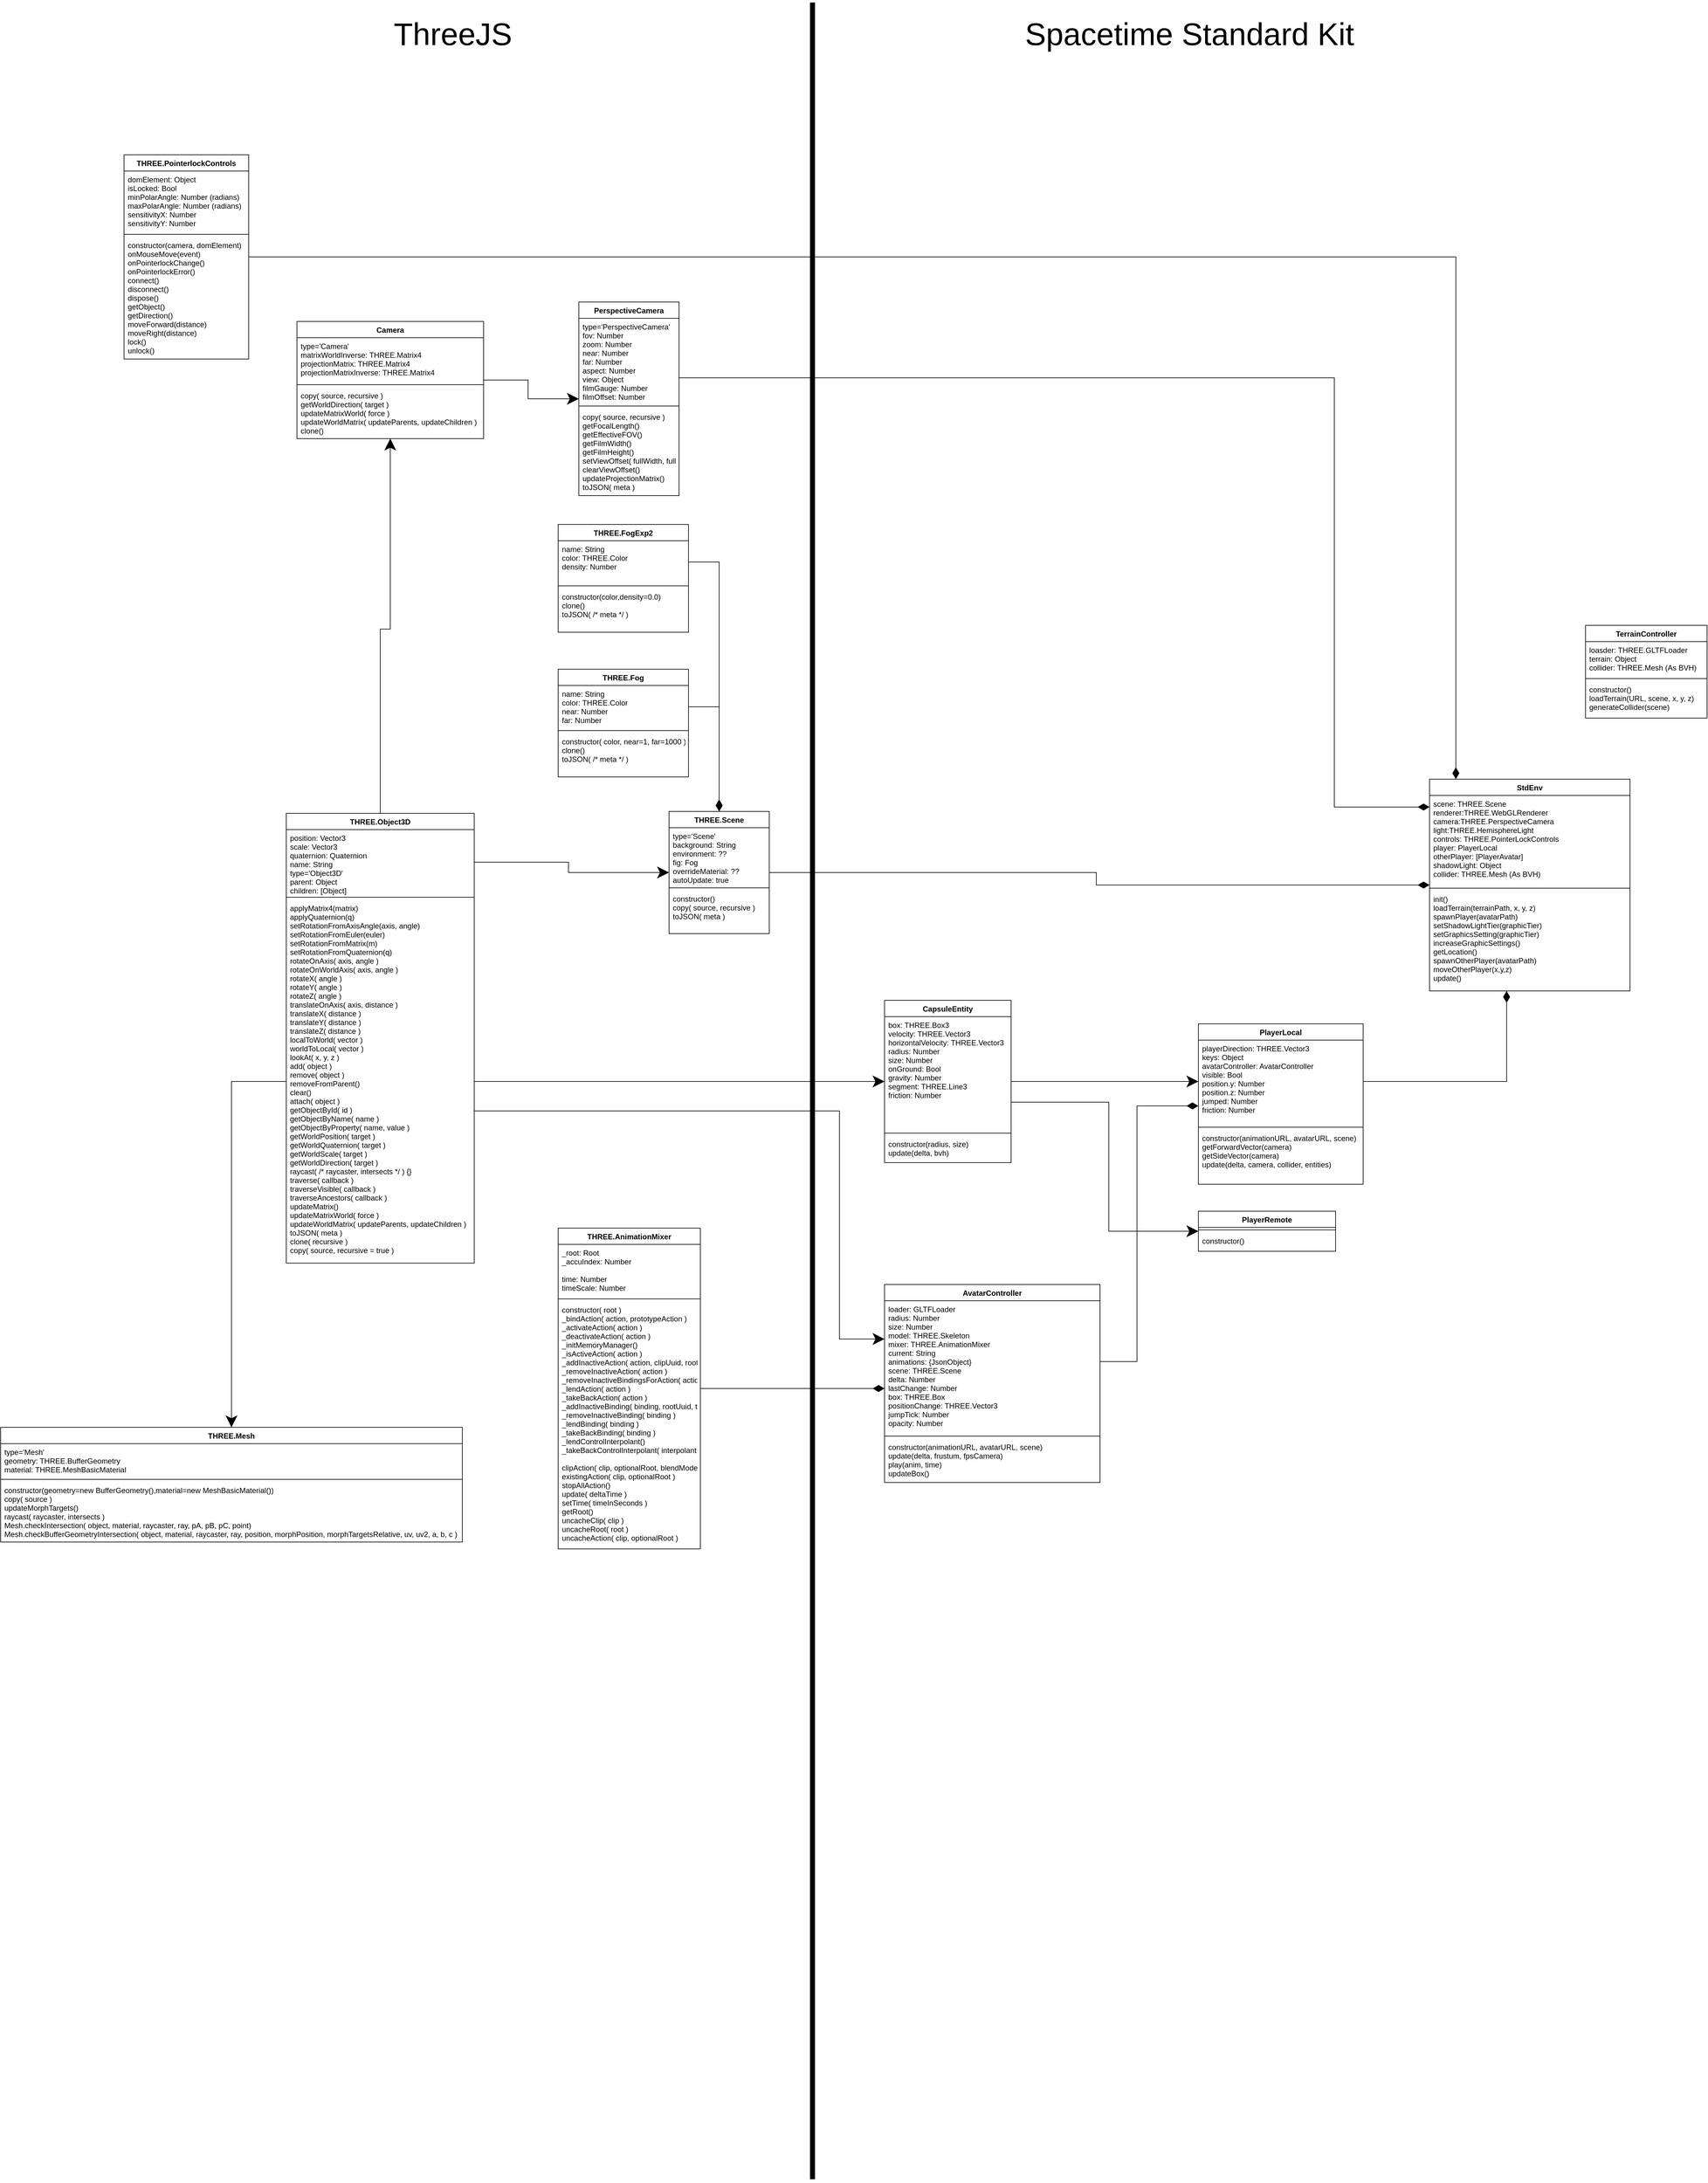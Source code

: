 <mxfile>
    <diagram id="bAAXgGwKLryCuVSAvFsi" name="Page-1">
        <mxGraphModel dx="2146" dy="2390" grid="0" gridSize="10" guides="1" tooltips="1" connect="1" arrows="1" fold="1" page="0" pageScale="1" pageWidth="850" pageHeight="1100" math="0" shadow="0">
            <root>
                <mxCell id="0"/>
                <mxCell id="1" parent="0"/>
                <mxCell id="7TFr1C6rGWP-Rq-zpPYZ-134" style="edgeStyle=orthogonalEdgeStyle;rounded=0;orthogonalLoop=1;jettySize=auto;html=1;endArrow=classic;endFill=1;endSize=16;strokeWidth=1;" parent="1" source="7TFr1C6rGWP-Rq-zpPYZ-3" target="7TFr1C6rGWP-Rq-zpPYZ-121" edge="1">
                    <mxGeometry relative="1" as="geometry"/>
                </mxCell>
                <mxCell id="7TFr1C6rGWP-Rq-zpPYZ-3" value="THREE.Object3D" style="swimlane;fontStyle=1;align=center;verticalAlign=top;childLayout=stackLayout;horizontal=1;startSize=26;horizontalStack=0;resizeParent=1;resizeParentMax=0;resizeLast=0;collapsible=1;marginBottom=0;" parent="1" vertex="1">
                    <mxGeometry x="10" y="10" width="300" height="718" as="geometry"/>
                </mxCell>
                <mxCell id="7TFr1C6rGWP-Rq-zpPYZ-4" value="position: Vector3&#10;scale: Vector3&#10;quaternion: Quaternion&#10;name: String&#10;type='Object3D'&#10;parent: Object&#10;children: [Object]" style="text;strokeColor=none;fillColor=none;align=left;verticalAlign=top;spacingLeft=4;spacingRight=4;overflow=hidden;rotatable=0;points=[[0,0.5],[1,0.5]];portConstraint=eastwest;" parent="7TFr1C6rGWP-Rq-zpPYZ-3" vertex="1">
                    <mxGeometry y="26" width="300" height="104" as="geometry"/>
                </mxCell>
                <mxCell id="7TFr1C6rGWP-Rq-zpPYZ-5" value="" style="line;strokeWidth=1;fillColor=none;align=left;verticalAlign=middle;spacingTop=-1;spacingLeft=3;spacingRight=3;rotatable=0;labelPosition=right;points=[];portConstraint=eastwest;" parent="7TFr1C6rGWP-Rq-zpPYZ-3" vertex="1">
                    <mxGeometry y="130" width="300" height="8" as="geometry"/>
                </mxCell>
                <mxCell id="7TFr1C6rGWP-Rq-zpPYZ-6" value="applyMatrix4(matrix)&#10;applyQuaternion(q)&#10;setRotationFromAxisAngle(axis, angle)&#10;setRotationFromEuler(euler)&#10;setRotationFromMatrix(m)&#10;setRotationFromQuaternion(q)&#10;rotateOnAxis( axis, angle )&#10;rotateOnWorldAxis( axis, angle )&#10;rotateX( angle )&#10;rotateY( angle )&#10;rotateZ( angle )&#10;translateOnAxis( axis, distance )&#10;translateX( distance )&#10;translateY( distance )&#10;translateZ( distance )&#10;localToWorld( vector )&#10;worldToLocal( vector )&#10;lookAt( x, y, z )&#10;add( object )&#10;remove( object )&#10;removeFromParent()&#10;clear()&#10;attach( object )&#10;getObjectById( id )&#10;getObjectByName( name )&#10;getObjectByProperty( name, value )&#10;getWorldPosition( target )&#10;getWorldQuaternion( target )&#10;getWorldScale( target )&#10;getWorldDirection( target )&#10;raycast( /* raycaster, intersects */ ) {}&#10;traverse( callback )&#10;traverseVisible( callback )&#10;traverseAncestors( callback )&#10;updateMatrix()&#10;updateMatrixWorld( force )&#10;updateWorldMatrix( updateParents, updateChildren )&#10;toJSON( meta )&#10;clone( recursive )&#10;copy( source, recursive = true )&#10;" style="text;strokeColor=none;fillColor=none;align=left;verticalAlign=top;spacingLeft=4;spacingRight=4;overflow=hidden;rotatable=0;points=[[0,0.5],[1,0.5]];portConstraint=eastwest;" parent="7TFr1C6rGWP-Rq-zpPYZ-3" vertex="1">
                    <mxGeometry y="138" width="300" height="580" as="geometry"/>
                </mxCell>
                <mxCell id="7TFr1C6rGWP-Rq-zpPYZ-13" style="edgeStyle=orthogonalEdgeStyle;rounded=0;orthogonalLoop=1;jettySize=auto;html=1;exitX=1;exitY=0.5;exitDx=0;exitDy=0;entryX=0;entryY=0.5;entryDx=0;entryDy=0;endSize=16;" parent="1" source="7TFr1C6rGWP-Rq-zpPYZ-4" target="7TFr1C6rGWP-Rq-zpPYZ-49" edge="1">
                    <mxGeometry relative="1" as="geometry">
                        <mxPoint x="500" y="89.0" as="targetPoint"/>
                    </mxGeometry>
                </mxCell>
                <mxCell id="7TFr1C6rGWP-Rq-zpPYZ-44" value="StdEnv" style="swimlane;fontStyle=1;align=center;verticalAlign=top;childLayout=stackLayout;horizontal=1;startSize=26;horizontalStack=0;resizeParent=1;resizeParentMax=0;resizeLast=0;collapsible=1;marginBottom=0;" parent="1" vertex="1">
                    <mxGeometry x="1835" y="-44.5" width="320" height="338" as="geometry"/>
                </mxCell>
                <mxCell id="7TFr1C6rGWP-Rq-zpPYZ-45" value="scene: THREE.Scene&#10;renderer:THREE.WebGLRenderer&#10;camera:THREE.PerspectiveCamera&#10;light:THREE.HemisphereLight&#10;controls: THREE.PointerLockControls&#10;player: PlayerLocal&#10;otherPlayer: [PlayerAvatar]&#10;shadowLight: Object&#10;collider: THREE.Mesh (As BVH)" style="text;strokeColor=none;fillColor=none;align=left;verticalAlign=top;spacingLeft=4;spacingRight=4;overflow=hidden;rotatable=0;points=[[0,0.5],[1,0.5]];portConstraint=eastwest;" parent="7TFr1C6rGWP-Rq-zpPYZ-44" vertex="1">
                    <mxGeometry y="26" width="320" height="144" as="geometry"/>
                </mxCell>
                <mxCell id="7TFr1C6rGWP-Rq-zpPYZ-46" value="" style="line;strokeWidth=1;fillColor=none;align=left;verticalAlign=middle;spacingTop=-1;spacingLeft=3;spacingRight=3;rotatable=0;labelPosition=right;points=[];portConstraint=eastwest;" parent="7TFr1C6rGWP-Rq-zpPYZ-44" vertex="1">
                    <mxGeometry y="170" width="320" height="8" as="geometry"/>
                </mxCell>
                <mxCell id="GosrUJCcwg7DmdABZyiW-18" value="init()&#10;loadTerrain(terrainPath, x, y, z)&#10;spawnPlayer(avatarPath)&#10;setShadowLightTier(graphicTier)&#10;setGraphicsSetting(graphicTier)&#10;increaseGraphicSettings()&#10;getLocation()&#10;spawnOtherPlayer(avatarPath)&#10;moveOtherPlayer(x,y,z)&#10;update()&#10;" style="text;strokeColor=none;fillColor=none;align=left;verticalAlign=top;spacingLeft=4;spacingRight=4;overflow=hidden;rotatable=0;points=[[0,0.5],[1,0.5]];portConstraint=eastwest;" parent="7TFr1C6rGWP-Rq-zpPYZ-44" vertex="1">
                    <mxGeometry y="178" width="320" height="160" as="geometry"/>
                </mxCell>
                <mxCell id="7TFr1C6rGWP-Rq-zpPYZ-48" value="" style="endArrow=none;html=1;rounded=0;strokeWidth=8;" parent="1" edge="1">
                    <mxGeometry width="50" height="50" relative="1" as="geometry">
                        <mxPoint x="850" y="2190" as="sourcePoint"/>
                        <mxPoint x="850" y="-1284" as="targetPoint"/>
                    </mxGeometry>
                </mxCell>
                <mxCell id="7TFr1C6rGWP-Rq-zpPYZ-71" style="edgeStyle=orthogonalEdgeStyle;rounded=0;orthogonalLoop=1;jettySize=auto;html=1;endArrow=diamondThin;endFill=1;endSize=16;strokeWidth=1;" parent="1" source="7TFr1C6rGWP-Rq-zpPYZ-49" target="7TFr1C6rGWP-Rq-zpPYZ-44" edge="1">
                    <mxGeometry relative="1" as="geometry"/>
                </mxCell>
                <mxCell id="7TFr1C6rGWP-Rq-zpPYZ-49" value="THREE.Scene" style="swimlane;fontStyle=1;align=center;verticalAlign=top;childLayout=stackLayout;horizontal=1;startSize=26;horizontalStack=0;resizeParent=1;resizeParentMax=0;resizeLast=0;collapsible=1;marginBottom=0;" parent="1" vertex="1">
                    <mxGeometry x="621" y="7" width="160" height="195" as="geometry">
                        <mxRectangle x="393" y="9.0" width="62" height="26" as="alternateBounds"/>
                    </mxGeometry>
                </mxCell>
                <mxCell id="7TFr1C6rGWP-Rq-zpPYZ-50" value="type='Scene'&#10;background: String&#10;environment: ??&#10;fig: Fog&#10;overrideMaterial: ??&#10;autoUpdate: true" style="text;strokeColor=none;fillColor=none;align=left;verticalAlign=top;spacingLeft=4;spacingRight=4;overflow=hidden;rotatable=0;points=[[0,0.5],[1,0.5]];portConstraint=eastwest;" parent="7TFr1C6rGWP-Rq-zpPYZ-49" vertex="1">
                    <mxGeometry y="26" width="160" height="92" as="geometry"/>
                </mxCell>
                <mxCell id="7TFr1C6rGWP-Rq-zpPYZ-51" value="" style="line;strokeWidth=1;fillColor=none;align=left;verticalAlign=middle;spacingTop=-1;spacingLeft=3;spacingRight=3;rotatable=0;labelPosition=right;points=[];portConstraint=eastwest;" parent="7TFr1C6rGWP-Rq-zpPYZ-49" vertex="1">
                    <mxGeometry y="118" width="160" height="8" as="geometry"/>
                </mxCell>
                <mxCell id="7TFr1C6rGWP-Rq-zpPYZ-52" value="constructor()&#10;copy( source, recursive )&#10;toJSON( meta )&#10;" style="text;strokeColor=none;fillColor=none;align=left;verticalAlign=top;spacingLeft=4;spacingRight=4;overflow=hidden;rotatable=0;points=[[0,0.5],[1,0.5]];portConstraint=eastwest;" parent="7TFr1C6rGWP-Rq-zpPYZ-49" vertex="1">
                    <mxGeometry y="126" width="160" height="69" as="geometry"/>
                </mxCell>
                <mxCell id="7TFr1C6rGWP-Rq-zpPYZ-54" value="THREE.Fog" style="swimlane;fontStyle=1;align=center;verticalAlign=top;childLayout=stackLayout;horizontal=1;startSize=26;horizontalStack=0;resizeParent=1;resizeParentMax=0;resizeLast=0;collapsible=1;marginBottom=0;" parent="1" vertex="1">
                    <mxGeometry x="444" y="-220" width="208" height="172" as="geometry"/>
                </mxCell>
                <mxCell id="7TFr1C6rGWP-Rq-zpPYZ-55" value="name: String&#10;color: THREE.Color&#10;near: Number&#10;far: Number" style="text;strokeColor=none;fillColor=none;align=left;verticalAlign=top;spacingLeft=4;spacingRight=4;overflow=hidden;rotatable=0;points=[[0,0.5],[1,0.5]];portConstraint=eastwest;" parent="7TFr1C6rGWP-Rq-zpPYZ-54" vertex="1">
                    <mxGeometry y="26" width="208" height="68" as="geometry"/>
                </mxCell>
                <mxCell id="7TFr1C6rGWP-Rq-zpPYZ-56" value="" style="line;strokeWidth=1;fillColor=none;align=left;verticalAlign=middle;spacingTop=-1;spacingLeft=3;spacingRight=3;rotatable=0;labelPosition=right;points=[];portConstraint=eastwest;" parent="7TFr1C6rGWP-Rq-zpPYZ-54" vertex="1">
                    <mxGeometry y="94" width="208" height="8" as="geometry"/>
                </mxCell>
                <mxCell id="7TFr1C6rGWP-Rq-zpPYZ-57" value="constructor( color, near=1, far=1000 )&#10;clone()&#10;toJSON( /* meta */ )" style="text;strokeColor=none;fillColor=none;align=left;verticalAlign=top;spacingLeft=4;spacingRight=4;overflow=hidden;rotatable=0;points=[[0,0.5],[1,0.5]];portConstraint=eastwest;" parent="7TFr1C6rGWP-Rq-zpPYZ-54" vertex="1">
                    <mxGeometry y="102" width="208" height="70" as="geometry"/>
                </mxCell>
                <mxCell id="7TFr1C6rGWP-Rq-zpPYZ-59" style="edgeStyle=orthogonalEdgeStyle;rounded=0;orthogonalLoop=1;jettySize=auto;html=1;exitX=1;exitY=0.5;exitDx=0;exitDy=0;entryX=0.5;entryY=0;entryDx=0;entryDy=0;strokeWidth=1;endArrow=diamondThin;endFill=1;endSize=16;" parent="1" source="7TFr1C6rGWP-Rq-zpPYZ-55" target="7TFr1C6rGWP-Rq-zpPYZ-49" edge="1">
                    <mxGeometry relative="1" as="geometry"/>
                </mxCell>
                <mxCell id="7TFr1C6rGWP-Rq-zpPYZ-60" value="THREE.FogExp2" style="swimlane;fontStyle=1;align=center;verticalAlign=top;childLayout=stackLayout;horizontal=1;startSize=26;horizontalStack=0;resizeParent=1;resizeParentMax=0;resizeLast=0;collapsible=1;marginBottom=0;" parent="1" vertex="1">
                    <mxGeometry x="444" y="-451" width="208" height="172" as="geometry"/>
                </mxCell>
                <mxCell id="7TFr1C6rGWP-Rq-zpPYZ-61" value="name: String&#10;color: THREE.Color&#10;density: Number" style="text;strokeColor=none;fillColor=none;align=left;verticalAlign=top;spacingLeft=4;spacingRight=4;overflow=hidden;rotatable=0;points=[[0,0.5],[1,0.5]];portConstraint=eastwest;" parent="7TFr1C6rGWP-Rq-zpPYZ-60" vertex="1">
                    <mxGeometry y="26" width="208" height="68" as="geometry"/>
                </mxCell>
                <mxCell id="7TFr1C6rGWP-Rq-zpPYZ-62" value="" style="line;strokeWidth=1;fillColor=none;align=left;verticalAlign=middle;spacingTop=-1;spacingLeft=3;spacingRight=3;rotatable=0;labelPosition=right;points=[];portConstraint=eastwest;" parent="7TFr1C6rGWP-Rq-zpPYZ-60" vertex="1">
                    <mxGeometry y="94" width="208" height="8" as="geometry"/>
                </mxCell>
                <mxCell id="7TFr1C6rGWP-Rq-zpPYZ-63" value="constructor(color,density=0.0)&#10;clone()&#10;toJSON( /* meta */ )" style="text;strokeColor=none;fillColor=none;align=left;verticalAlign=top;spacingLeft=4;spacingRight=4;overflow=hidden;rotatable=0;points=[[0,0.5],[1,0.5]];portConstraint=eastwest;" parent="7TFr1C6rGWP-Rq-zpPYZ-60" vertex="1">
                    <mxGeometry y="102" width="208" height="70" as="geometry"/>
                </mxCell>
                <mxCell id="7TFr1C6rGWP-Rq-zpPYZ-64" style="edgeStyle=orthogonalEdgeStyle;rounded=0;orthogonalLoop=1;jettySize=auto;html=1;exitX=1;exitY=0.5;exitDx=0;exitDy=0;entryX=0.5;entryY=0;entryDx=0;entryDy=0;endArrow=diamondThin;endFill=1;endSize=16;strokeWidth=1;" parent="1" source="7TFr1C6rGWP-Rq-zpPYZ-61" target="7TFr1C6rGWP-Rq-zpPYZ-49" edge="1">
                    <mxGeometry relative="1" as="geometry"/>
                </mxCell>
                <mxCell id="7TFr1C6rGWP-Rq-zpPYZ-65" value="THREE.Mesh" style="swimlane;fontStyle=1;align=center;verticalAlign=top;childLayout=stackLayout;horizontal=1;startSize=26;horizontalStack=0;resizeParent=1;resizeParentMax=0;resizeLast=0;collapsible=1;marginBottom=0;" parent="1" vertex="1">
                    <mxGeometry x="-446" y="990" width="737" height="183" as="geometry"/>
                </mxCell>
                <mxCell id="7TFr1C6rGWP-Rq-zpPYZ-66" value="type='Mesh'&#10;geometry: THREE.BufferGeometry&#10;material: THREE.MeshBasicMaterial" style="text;strokeColor=none;fillColor=none;align=left;verticalAlign=top;spacingLeft=4;spacingRight=4;overflow=hidden;rotatable=0;points=[[0,0.5],[1,0.5]];portConstraint=eastwest;" parent="7TFr1C6rGWP-Rq-zpPYZ-65" vertex="1">
                    <mxGeometry y="26" width="737" height="53" as="geometry"/>
                </mxCell>
                <mxCell id="7TFr1C6rGWP-Rq-zpPYZ-67" value="" style="line;strokeWidth=1;fillColor=none;align=left;verticalAlign=middle;spacingTop=-1;spacingLeft=3;spacingRight=3;rotatable=0;labelPosition=right;points=[];portConstraint=eastwest;" parent="7TFr1C6rGWP-Rq-zpPYZ-65" vertex="1">
                    <mxGeometry y="79" width="737" height="8" as="geometry"/>
                </mxCell>
                <mxCell id="7TFr1C6rGWP-Rq-zpPYZ-68" value="constructor(geometry=new BufferGeometry(),material=new MeshBasicMaterial())&#10;copy( source )&#10;updateMorphTargets()&#10;raycast( raycaster, intersects )&#10;Mesh.checkIntersection( object, material, raycaster, ray, pA, pB, pC, point)&#10;Mesh.checkBufferGeometryIntersection( object, material, raycaster, ray, position, morphPosition, morphTargetsRelative, uv, uv2, a, b, c )" style="text;strokeColor=none;fillColor=none;align=left;verticalAlign=top;spacingLeft=4;spacingRight=4;overflow=hidden;rotatable=0;points=[[0,0.5],[1,0.5]];portConstraint=eastwest;" parent="7TFr1C6rGWP-Rq-zpPYZ-65" vertex="1">
                    <mxGeometry y="87" width="737" height="96" as="geometry"/>
                </mxCell>
                <mxCell id="7TFr1C6rGWP-Rq-zpPYZ-69" style="edgeStyle=orthogonalEdgeStyle;rounded=0;orthogonalLoop=1;jettySize=auto;html=1;entryX=0.5;entryY=0;entryDx=0;entryDy=0;endArrow=classic;endFill=1;endSize=16;strokeWidth=1;" parent="1" source="7TFr1C6rGWP-Rq-zpPYZ-6" target="7TFr1C6rGWP-Rq-zpPYZ-65" edge="1">
                    <mxGeometry relative="1" as="geometry"/>
                </mxCell>
                <mxCell id="7TFr1C6rGWP-Rq-zpPYZ-82" style="edgeStyle=orthogonalEdgeStyle;rounded=0;orthogonalLoop=1;jettySize=auto;html=1;endArrow=classic;endFill=1;endSize=16;strokeWidth=1;" parent="1" source="7TFr1C6rGWP-Rq-zpPYZ-6" target="7TFr1C6rGWP-Rq-zpPYZ-83" edge="1">
                    <mxGeometry relative="1" as="geometry">
                        <mxPoint x="1830.0" y="534.0" as="targetPoint"/>
                    </mxGeometry>
                </mxCell>
                <mxCell id="7TFr1C6rGWP-Rq-zpPYZ-83" value="CapsuleEntity" style="swimlane;fontStyle=1;align=center;verticalAlign=top;childLayout=stackLayout;horizontal=1;startSize=26;horizontalStack=0;resizeParent=1;resizeParentMax=0;resizeLast=0;collapsible=1;marginBottom=0;" parent="1" vertex="1">
                    <mxGeometry x="965" y="308.5" width="202" height="259" as="geometry"/>
                </mxCell>
                <mxCell id="7TFr1C6rGWP-Rq-zpPYZ-84" value="box: THREE.Box3&#10;velocity: THREE.Vector3&#10;horizontalVelocity: THREE.Vector3&#10;radius: Number&#10;size: Number&#10;onGround: Bool&#10;gravity: Number&#10;segment: THREE.Line3&#10;friction: Number" style="text;strokeColor=none;fillColor=none;align=left;verticalAlign=top;spacingLeft=4;spacingRight=4;overflow=hidden;rotatable=0;points=[[0,0.5],[1,0.5]];portConstraint=eastwest;" parent="7TFr1C6rGWP-Rq-zpPYZ-83" vertex="1">
                    <mxGeometry y="26" width="202" height="182" as="geometry"/>
                </mxCell>
                <mxCell id="7TFr1C6rGWP-Rq-zpPYZ-85" value="" style="line;strokeWidth=1;fillColor=none;align=left;verticalAlign=middle;spacingTop=-1;spacingLeft=3;spacingRight=3;rotatable=0;labelPosition=right;points=[];portConstraint=eastwest;" parent="7TFr1C6rGWP-Rq-zpPYZ-83" vertex="1">
                    <mxGeometry y="208" width="202" height="8" as="geometry"/>
                </mxCell>
                <mxCell id="7TFr1C6rGWP-Rq-zpPYZ-86" value="constructor(radius, size)&#10;update(delta, bvh)" style="text;strokeColor=none;fillColor=none;align=left;verticalAlign=top;spacingLeft=4;spacingRight=4;overflow=hidden;rotatable=0;points=[[0,0.5],[1,0.5]];portConstraint=eastwest;" parent="7TFr1C6rGWP-Rq-zpPYZ-83" vertex="1">
                    <mxGeometry y="216" width="202" height="43" as="geometry"/>
                </mxCell>
                <mxCell id="7TFr1C6rGWP-Rq-zpPYZ-88" value="PlayerLocal" style="swimlane;fontStyle=1;align=center;verticalAlign=top;childLayout=stackLayout;horizontal=1;startSize=26;horizontalStack=0;resizeParent=1;resizeParentMax=0;resizeLast=0;collapsible=1;marginBottom=0;" parent="1" vertex="1">
                    <mxGeometry x="1466" y="346" width="263" height="256" as="geometry"/>
                </mxCell>
                <mxCell id="7TFr1C6rGWP-Rq-zpPYZ-89" value="playerDirection: THREE.Vector3&#10;keys: Object&#10;avatarController: AvatarController&#10;visible: Bool&#10;position.y: Number&#10;position.z: Number&#10;jumped: Number&#10;friction: Number" style="text;strokeColor=none;fillColor=none;align=left;verticalAlign=top;spacingLeft=4;spacingRight=4;overflow=hidden;rotatable=0;points=[[0,0.5],[1,0.5]];portConstraint=eastwest;" parent="7TFr1C6rGWP-Rq-zpPYZ-88" vertex="1">
                    <mxGeometry y="26" width="263" height="135" as="geometry"/>
                </mxCell>
                <mxCell id="7TFr1C6rGWP-Rq-zpPYZ-90" value="" style="line;strokeWidth=1;fillColor=none;align=left;verticalAlign=middle;spacingTop=-1;spacingLeft=3;spacingRight=3;rotatable=0;labelPosition=right;points=[];portConstraint=eastwest;" parent="7TFr1C6rGWP-Rq-zpPYZ-88" vertex="1">
                    <mxGeometry y="161" width="263" height="8" as="geometry"/>
                </mxCell>
                <mxCell id="7TFr1C6rGWP-Rq-zpPYZ-91" value="constructor(animationURL, avatarURL, scene)&#10;getForwardVector(camera)&#10;getSideVector(camera)&#10; update(delta, camera, collider, entities)" style="text;strokeColor=none;fillColor=none;align=left;verticalAlign=top;spacingLeft=4;spacingRight=4;overflow=hidden;rotatable=0;points=[[0,0.5],[1,0.5]];portConstraint=eastwest;" parent="7TFr1C6rGWP-Rq-zpPYZ-88" vertex="1">
                    <mxGeometry y="169" width="263" height="87" as="geometry"/>
                </mxCell>
                <mxCell id="7TFr1C6rGWP-Rq-zpPYZ-120" style="edgeStyle=orthogonalEdgeStyle;rounded=0;orthogonalLoop=1;jettySize=auto;html=1;endArrow=diamondThin;endFill=1;endSize=16;strokeWidth=1;" parent="1" source="7TFr1C6rGWP-Rq-zpPYZ-88" target="7TFr1C6rGWP-Rq-zpPYZ-44" edge="1">
                    <mxGeometry relative="1" as="geometry">
                        <Array as="points">
                            <mxPoint x="1958" y="438"/>
                        </Array>
                        <mxPoint x="2061.5" y="1334.0" as="sourcePoint"/>
                    </mxGeometry>
                </mxCell>
                <mxCell id="7TFr1C6rGWP-Rq-zpPYZ-103" value="AvatarController" style="swimlane;fontStyle=1;align=center;verticalAlign=top;childLayout=stackLayout;horizontal=1;startSize=26;horizontalStack=0;resizeParent=1;resizeParentMax=0;resizeLast=0;collapsible=1;marginBottom=0;" parent="1" vertex="1">
                    <mxGeometry x="965" y="762" width="344" height="316" as="geometry"/>
                </mxCell>
                <mxCell id="7TFr1C6rGWP-Rq-zpPYZ-104" value="loader: GLTFLoader&#10;radius: Number&#10;size: Number&#10;model: THREE.Skeleton&#10;mixer: THREE.AnimationMixer&#10;current: String&#10;animations: {JsonObject}&#10;scene: THREE.Scene&#10;delta: Number&#10;lastChange: Number&#10;box: THREE.Box&#10;positionChange: THREE.Vector3&#10;jumpTick: Number&#10;opacity: Number" style="text;strokeColor=none;fillColor=none;align=left;verticalAlign=top;spacingLeft=4;spacingRight=4;overflow=hidden;rotatable=0;points=[[0,0.5],[1,0.5]];portConstraint=eastwest;" parent="7TFr1C6rGWP-Rq-zpPYZ-103" vertex="1">
                    <mxGeometry y="26" width="344" height="212" as="geometry"/>
                </mxCell>
                <mxCell id="7TFr1C6rGWP-Rq-zpPYZ-105" value="" style="line;strokeWidth=1;fillColor=none;align=left;verticalAlign=middle;spacingTop=-1;spacingLeft=3;spacingRight=3;rotatable=0;labelPosition=right;points=[];portConstraint=eastwest;" parent="7TFr1C6rGWP-Rq-zpPYZ-103" vertex="1">
                    <mxGeometry y="238" width="344" height="8" as="geometry"/>
                </mxCell>
                <mxCell id="7TFr1C6rGWP-Rq-zpPYZ-106" value="constructor(animationURL, avatarURL, scene)&#10;update(delta, frustum, fpsCamera)&#10;play(anim, time)&#10;updateBox()" style="text;strokeColor=none;fillColor=none;align=left;verticalAlign=top;spacingLeft=4;spacingRight=4;overflow=hidden;rotatable=0;points=[[0,0.5],[1,0.5]];portConstraint=eastwest;" parent="7TFr1C6rGWP-Rq-zpPYZ-103" vertex="1">
                    <mxGeometry y="246" width="344" height="70" as="geometry"/>
                </mxCell>
                <mxCell id="7TFr1C6rGWP-Rq-zpPYZ-115" style="edgeStyle=orthogonalEdgeStyle;rounded=0;orthogonalLoop=1;jettySize=auto;html=1;endArrow=classic;endFill=1;endSize=16;strokeWidth=1;" parent="1" source="7TFr1C6rGWP-Rq-zpPYZ-6" target="7TFr1C6rGWP-Rq-zpPYZ-103" edge="1">
                    <mxGeometry relative="1" as="geometry">
                        <Array as="points">
                            <mxPoint x="893" y="485"/>
                            <mxPoint x="893" y="849"/>
                        </Array>
                    </mxGeometry>
                </mxCell>
                <mxCell id="7TFr1C6rGWP-Rq-zpPYZ-131" style="edgeStyle=orthogonalEdgeStyle;rounded=0;orthogonalLoop=1;jettySize=auto;html=1;endArrow=classic;endFill=1;endSize=16;strokeWidth=1;" parent="1" source="7TFr1C6rGWP-Rq-zpPYZ-121" target="7TFr1C6rGWP-Rq-zpPYZ-126" edge="1">
                    <mxGeometry relative="1" as="geometry"/>
                </mxCell>
                <mxCell id="7TFr1C6rGWP-Rq-zpPYZ-121" value="Camera" style="swimlane;fontStyle=1;align=center;verticalAlign=top;childLayout=stackLayout;horizontal=1;startSize=26;horizontalStack=0;resizeParent=1;resizeParentMax=0;resizeLast=0;collapsible=1;marginBottom=0;" parent="1" vertex="1">
                    <mxGeometry x="27" y="-775" width="298" height="187" as="geometry"/>
                </mxCell>
                <mxCell id="7TFr1C6rGWP-Rq-zpPYZ-122" value="type='Camera'&#10;matrixWorldInverse: THREE.Matrix4&#10;projectionMatrix: THREE.Matrix4&#10;projectionMatrixInverse: THREE.Matrix4" style="text;strokeColor=none;fillColor=none;align=left;verticalAlign=top;spacingLeft=4;spacingRight=4;overflow=hidden;rotatable=0;points=[[0,0.5],[1,0.5]];portConstraint=eastwest;" parent="7TFr1C6rGWP-Rq-zpPYZ-121" vertex="1">
                    <mxGeometry y="26" width="298" height="71" as="geometry"/>
                </mxCell>
                <mxCell id="7TFr1C6rGWP-Rq-zpPYZ-123" value="" style="line;strokeWidth=1;fillColor=none;align=left;verticalAlign=middle;spacingTop=-1;spacingLeft=3;spacingRight=3;rotatable=0;labelPosition=right;points=[];portConstraint=eastwest;" parent="7TFr1C6rGWP-Rq-zpPYZ-121" vertex="1">
                    <mxGeometry y="97" width="298" height="8" as="geometry"/>
                </mxCell>
                <mxCell id="7TFr1C6rGWP-Rq-zpPYZ-124" value="copy( source, recursive )&#10;getWorldDirection( target )&#10;updateMatrixWorld( force )&#10;updateWorldMatrix( updateParents, updateChildren )&#10;clone()&#10;&#10;" style="text;strokeColor=none;fillColor=none;align=left;verticalAlign=top;spacingLeft=4;spacingRight=4;overflow=hidden;rotatable=0;points=[[0,0.5],[1,0.5]];portConstraint=eastwest;" parent="7TFr1C6rGWP-Rq-zpPYZ-121" vertex="1">
                    <mxGeometry y="105" width="298" height="82" as="geometry"/>
                </mxCell>
                <mxCell id="7TFr1C6rGWP-Rq-zpPYZ-126" value="PerspectiveCamera" style="swimlane;fontStyle=1;align=center;verticalAlign=top;childLayout=stackLayout;horizontal=1;startSize=26;horizontalStack=0;resizeParent=1;resizeParentMax=0;resizeLast=0;collapsible=1;marginBottom=0;" parent="1" vertex="1">
                    <mxGeometry x="477" y="-806" width="160" height="309" as="geometry"/>
                </mxCell>
                <mxCell id="7TFr1C6rGWP-Rq-zpPYZ-127" value="type='PerspectiveCamera'&#10;fov: Number&#10;zoom: Number&#10;near: Number&#10;far: Number&#10;aspect: Number&#10;view: Object&#10;filmGauge: Number&#10;filmOffset: Number" style="text;strokeColor=none;fillColor=none;align=left;verticalAlign=top;spacingLeft=4;spacingRight=4;overflow=hidden;rotatable=0;points=[[0,0.5],[1,0.5]];portConstraint=eastwest;" parent="7TFr1C6rGWP-Rq-zpPYZ-126" vertex="1">
                    <mxGeometry y="26" width="160" height="136" as="geometry"/>
                </mxCell>
                <mxCell id="7TFr1C6rGWP-Rq-zpPYZ-128" value="" style="line;strokeWidth=1;fillColor=none;align=left;verticalAlign=middle;spacingTop=-1;spacingLeft=3;spacingRight=3;rotatable=0;labelPosition=right;points=[];portConstraint=eastwest;" parent="7TFr1C6rGWP-Rq-zpPYZ-126" vertex="1">
                    <mxGeometry y="162" width="160" height="8" as="geometry"/>
                </mxCell>
                <mxCell id="7TFr1C6rGWP-Rq-zpPYZ-129" value="copy( source, recursive )&#10;getFocalLength()&#10;getEffectiveFOV()&#10;getFilmWidth()&#10;getFilmHeight()&#10;setViewOffset( fullWidth, fullHeight, x, y, width, height )&#10;clearViewOffset()&#10;updateProjectionMatrix()&#10;toJSON( meta )" style="text;strokeColor=none;fillColor=none;align=left;verticalAlign=top;spacingLeft=4;spacingRight=4;overflow=hidden;rotatable=0;points=[[0,0.5],[1,0.5]];portConstraint=eastwest;" parent="7TFr1C6rGWP-Rq-zpPYZ-126" vertex="1">
                    <mxGeometry y="170" width="160" height="139" as="geometry"/>
                </mxCell>
                <mxCell id="7TFr1C6rGWP-Rq-zpPYZ-132" style="edgeStyle=orthogonalEdgeStyle;rounded=0;orthogonalLoop=1;jettySize=auto;html=1;endArrow=diamondThin;endFill=1;endSize=16;strokeWidth=1;" parent="1" source="7TFr1C6rGWP-Rq-zpPYZ-127" target="7TFr1C6rGWP-Rq-zpPYZ-44" edge="1">
                    <mxGeometry relative="1" as="geometry">
                        <mxPoint x="1904" y="-50" as="targetPoint"/>
                        <Array as="points">
                            <mxPoint x="1683" y="-685"/>
                            <mxPoint x="1683"/>
                        </Array>
                    </mxGeometry>
                </mxCell>
                <mxCell id="7TFr1C6rGWP-Rq-zpPYZ-136" value="&lt;font style=&quot;font-size: 50px&quot;&gt;ThreeJS&lt;/font&gt;" style="text;html=1;strokeColor=none;fillColor=none;align=center;verticalAlign=middle;whiteSpace=wrap;rounded=0;" parent="1" vertex="1">
                    <mxGeometry x="60" y="-1288" width="432" height="108" as="geometry"/>
                </mxCell>
                <mxCell id="7TFr1C6rGWP-Rq-zpPYZ-137" value="&lt;font style=&quot;font-size: 50px&quot;&gt;Spacetime Standard Kit&lt;/font&gt;" style="text;html=1;strokeColor=none;fillColor=none;align=center;verticalAlign=middle;whiteSpace=wrap;rounded=0;" parent="1" vertex="1">
                    <mxGeometry x="1167" y="-1288" width="570" height="108" as="geometry"/>
                </mxCell>
                <mxCell id="GosrUJCcwg7DmdABZyiW-1" value="THREE.AnimationMixer" style="swimlane;fontStyle=1;align=center;verticalAlign=top;childLayout=stackLayout;horizontal=1;startSize=26;horizontalStack=0;resizeParent=1;resizeParentMax=0;resizeLast=0;collapsible=1;marginBottom=0;" parent="1" vertex="1">
                    <mxGeometry x="444" y="672" width="227" height="512" as="geometry"/>
                </mxCell>
                <mxCell id="GosrUJCcwg7DmdABZyiW-2" value="_root: Root&#10;_accuIndex: Number&#10;&#10;time: Number&#10;timeScale: Number&#10;" style="text;strokeColor=none;fillColor=none;align=left;verticalAlign=top;spacingLeft=4;spacingRight=4;overflow=hidden;rotatable=0;points=[[0,0.5],[1,0.5]];portConstraint=eastwest;" parent="GosrUJCcwg7DmdABZyiW-1" vertex="1">
                    <mxGeometry y="26" width="227" height="83" as="geometry"/>
                </mxCell>
                <mxCell id="GosrUJCcwg7DmdABZyiW-3" value="" style="line;strokeWidth=1;fillColor=none;align=left;verticalAlign=middle;spacingTop=-1;spacingLeft=3;spacingRight=3;rotatable=0;labelPosition=right;points=[];portConstraint=eastwest;" parent="GosrUJCcwg7DmdABZyiW-1" vertex="1">
                    <mxGeometry y="109" width="227" height="8" as="geometry"/>
                </mxCell>
                <mxCell id="GosrUJCcwg7DmdABZyiW-4" value="constructor( root )&#10;_bindAction( action, prototypeAction )&#10;_activateAction( action )&#10;_deactivateAction( action )&#10;_initMemoryManager()&#10;_isActiveAction( action )&#10;_addInactiveAction( action, clipUuid, rootUuid )&#10;_removeInactiveAction( action )&#10;_removeInactiveBindingsForAction( action )&#10;_lendAction( action )&#10;_takeBackAction( action )&#10;_addInactiveBinding( binding, rootUuid, trackName )&#10;_removeInactiveBinding( binding )&#10;_lendBinding( binding )&#10;_takeBackBinding( binding )&#10;_lendControlInterpolant()&#10;_takeBackControlInterpolant( interpolant )&#10;&#10;clipAction( clip, optionalRoot, blendMode )&#10;existingAction( clip, optionalRoot )&#10;stopAllAction()&#10;update( deltaTime )&#10;setTime( timeInSeconds )&#10;getRoot()&#10;uncacheClip( clip )&#10;uncacheRoot( root )&#10;uncacheAction( clip, optionalRoot )" style="text;strokeColor=none;fillColor=none;align=left;verticalAlign=top;spacingLeft=4;spacingRight=4;overflow=hidden;rotatable=0;points=[[0,0.5],[1,0.5]];portConstraint=eastwest;" parent="GosrUJCcwg7DmdABZyiW-1" vertex="1">
                    <mxGeometry y="117" width="227" height="395" as="geometry"/>
                </mxCell>
                <mxCell id="GosrUJCcwg7DmdABZyiW-6" style="edgeStyle=orthogonalEdgeStyle;rounded=0;orthogonalLoop=1;jettySize=auto;html=1;endSize=16;endArrow=diamondThin;endFill=1;" parent="1" source="GosrUJCcwg7DmdABZyiW-1" target="7TFr1C6rGWP-Rq-zpPYZ-103" edge="1">
                    <mxGeometry relative="1" as="geometry">
                        <mxPoint x="766" y="797" as="sourcePoint"/>
                        <mxPoint x="891" y="659.6" as="targetPoint"/>
                        <Array as="points">
                            <mxPoint x="527" y="964"/>
                        </Array>
                    </mxGeometry>
                </mxCell>
                <mxCell id="GosrUJCcwg7DmdABZyiW-17" style="edgeStyle=orthogonalEdgeStyle;rounded=0;orthogonalLoop=1;jettySize=auto;html=1;endArrow=diamondThin;endFill=1;endSize=16;" parent="1" source="GosrUJCcwg7DmdABZyiW-13" target="7TFr1C6rGWP-Rq-zpPYZ-44" edge="1">
                    <mxGeometry relative="1" as="geometry">
                        <mxPoint x="1843.199" y="-148.0" as="targetPoint"/>
                        <Array as="points">
                            <mxPoint x="1877" y="-878"/>
                        </Array>
                    </mxGeometry>
                </mxCell>
                <mxCell id="GosrUJCcwg7DmdABZyiW-13" value="THREE.PointerlockControls" style="swimlane;fontStyle=1;align=center;verticalAlign=top;childLayout=stackLayout;horizontal=1;startSize=26;horizontalStack=0;resizeParent=1;resizeParentMax=0;resizeLast=0;collapsible=1;marginBottom=0;" parent="1" vertex="1">
                    <mxGeometry x="-249" y="-1041" width="199" height="326" as="geometry"/>
                </mxCell>
                <mxCell id="GosrUJCcwg7DmdABZyiW-14" value="domElement: Object&#10;isLocked: Bool&#10;minPolarAngle: Number (radians)&#10;maxPolarAngle: Number (radians)&#10;sensitivityX: Number&#10;sensitivityY: Number&#10;&#10;" style="text;strokeColor=none;fillColor=none;align=left;verticalAlign=top;spacingLeft=4;spacingRight=4;overflow=hidden;rotatable=0;points=[[0,0.5],[1,0.5]];portConstraint=eastwest;" parent="GosrUJCcwg7DmdABZyiW-13" vertex="1">
                    <mxGeometry y="26" width="199" height="97" as="geometry"/>
                </mxCell>
                <mxCell id="GosrUJCcwg7DmdABZyiW-15" value="" style="line;strokeWidth=1;fillColor=none;align=left;verticalAlign=middle;spacingTop=-1;spacingLeft=3;spacingRight=3;rotatable=0;labelPosition=right;points=[];portConstraint=eastwest;" parent="GosrUJCcwg7DmdABZyiW-13" vertex="1">
                    <mxGeometry y="123" width="199" height="8" as="geometry"/>
                </mxCell>
                <mxCell id="GosrUJCcwg7DmdABZyiW-16" value="constructor(camera, domElement)&#10;onMouseMove(event)&#10;onPointerlockChange()&#10;onPointerlockError()&#10;connect()&#10;disconnect()&#10;dispose()&#10;getObject()&#10;getDirection()&#10;moveForward(distance)&#10;moveRight(distance)&#10;lock()&#10;unlock()" style="text;strokeColor=none;fillColor=none;align=left;verticalAlign=top;spacingLeft=4;spacingRight=4;overflow=hidden;rotatable=0;points=[[0,0.5],[1,0.5]];portConstraint=eastwest;" parent="GosrUJCcwg7DmdABZyiW-13" vertex="1">
                    <mxGeometry y="131" width="199" height="195" as="geometry"/>
                </mxCell>
                <mxCell id="3" value="PlayerRemote" style="swimlane;fontStyle=1;align=center;verticalAlign=top;childLayout=stackLayout;horizontal=1;startSize=26;horizontalStack=0;resizeParent=1;resizeParentMax=0;resizeLast=0;collapsible=1;marginBottom=0;" parent="1" vertex="1">
                    <mxGeometry x="1466" y="645" width="219" height="64" as="geometry"/>
                </mxCell>
                <mxCell id="5" value="" style="line;strokeWidth=1;fillColor=none;align=left;verticalAlign=middle;spacingTop=-1;spacingLeft=3;spacingRight=3;rotatable=0;labelPosition=right;points=[];portConstraint=eastwest;" parent="3" vertex="1">
                    <mxGeometry y="26" width="219" height="8" as="geometry"/>
                </mxCell>
                <mxCell id="6" value="constructor()" style="text;strokeColor=none;fillColor=none;align=left;verticalAlign=top;spacingLeft=4;spacingRight=4;overflow=hidden;rotatable=0;points=[[0,0.5],[1,0.5]];portConstraint=eastwest;" parent="3" vertex="1">
                    <mxGeometry y="34" width="219" height="30" as="geometry"/>
                </mxCell>
                <mxCell id="7" value="" style="edgeStyle=orthogonalEdgeStyle;rounded=0;orthogonalLoop=1;jettySize=auto;html=1;endArrow=classic;endFill=1;endSize=16;strokeWidth=1;" parent="1" source="7TFr1C6rGWP-Rq-zpPYZ-83" target="3" edge="1">
                    <mxGeometry relative="1" as="geometry">
                        <mxPoint x="1177" y="448" as="sourcePoint"/>
                        <mxPoint x="1476" y="448" as="targetPoint"/>
                        <Array as="points">
                            <mxPoint x="1323" y="471"/>
                            <mxPoint x="1323" y="677"/>
                        </Array>
                    </mxGeometry>
                </mxCell>
                <mxCell id="10" value="" style="edgeStyle=orthogonalEdgeStyle;rounded=0;orthogonalLoop=1;jettySize=auto;html=1;endArrow=classic;endFill=1;endSize=16;strokeWidth=1;" parent="1" source="7TFr1C6rGWP-Rq-zpPYZ-83" target="7TFr1C6rGWP-Rq-zpPYZ-88" edge="1">
                    <mxGeometry relative="1" as="geometry">
                        <mxPoint x="1177" y="448" as="sourcePoint"/>
                        <mxPoint x="1476" y="636.966" as="targetPoint"/>
                        <Array as="points">
                            <mxPoint x="1252" y="438"/>
                            <mxPoint x="1252" y="438"/>
                        </Array>
                    </mxGeometry>
                </mxCell>
                <mxCell id="13" value="" style="edgeStyle=orthogonalEdgeStyle;rounded=0;orthogonalLoop=1;jettySize=auto;html=1;endArrow=diamondThin;endFill=1;endSize=16;strokeWidth=1;" parent="1" source="7TFr1C6rGWP-Rq-zpPYZ-103" target="7TFr1C6rGWP-Rq-zpPYZ-88" edge="1">
                    <mxGeometry relative="1" as="geometry">
                        <mxPoint x="1177.0" y="448.059" as="sourcePoint"/>
                        <mxPoint x="1476" y="637" as="targetPoint"/>
                        <Array as="points">
                            <mxPoint x="1368" y="885"/>
                            <mxPoint x="1368" y="477"/>
                        </Array>
                    </mxGeometry>
                </mxCell>
                <mxCell id="14" value="TerrainController" style="swimlane;fontStyle=1;align=center;verticalAlign=top;childLayout=stackLayout;horizontal=1;startSize=26;horizontalStack=0;resizeParent=1;resizeParentMax=0;resizeLast=0;collapsible=1;marginBottom=0;" parent="1" vertex="1">
                    <mxGeometry x="2084" y="-290" width="194" height="148" as="geometry"/>
                </mxCell>
                <mxCell id="15" value="loasder: THREE.GLTFLoader&#10;terrain: Object&#10;collider: THREE.Mesh (As BVH)" style="text;strokeColor=none;fillColor=none;align=left;verticalAlign=top;spacingLeft=4;spacingRight=4;overflow=hidden;rotatable=0;points=[[0,0.5],[1,0.5]];portConstraint=eastwest;" parent="14" vertex="1">
                    <mxGeometry y="26" width="194" height="55" as="geometry"/>
                </mxCell>
                <mxCell id="16" value="" style="line;strokeWidth=1;fillColor=none;align=left;verticalAlign=middle;spacingTop=-1;spacingLeft=3;spacingRight=3;rotatable=0;labelPosition=right;points=[];portConstraint=eastwest;" parent="14" vertex="1">
                    <mxGeometry y="81" width="194" height="8" as="geometry"/>
                </mxCell>
                <mxCell id="17" value="constructor()&#10;loadTerrain(URL, scene, x, y, z)&#10;generateCollider(scene)" style="text;strokeColor=none;fillColor=none;align=left;verticalAlign=top;spacingLeft=4;spacingRight=4;overflow=hidden;rotatable=0;points=[[0,0.5],[1,0.5]];portConstraint=eastwest;" parent="14" vertex="1">
                    <mxGeometry y="89" width="194" height="59" as="geometry"/>
                </mxCell>
            </root>
        </mxGraphModel>
    </diagram>
</mxfile>